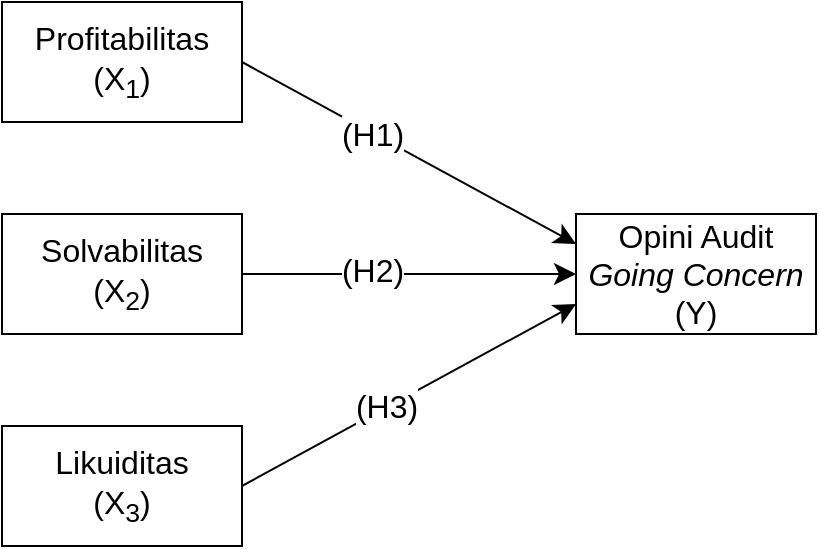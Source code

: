<mxfile version="23.0.2" type="device">
  <diagram name="Halaman-1" id="BpjzQ2-27JFWHpgeAj9F">
    <mxGraphModel dx="1250" dy="544" grid="0" gridSize="10" guides="1" tooltips="1" connect="1" arrows="1" fold="1" page="0" pageScale="1" pageWidth="827" pageHeight="1169" math="0" shadow="0">
      <root>
        <mxCell id="0" />
        <mxCell id="1" parent="0" />
        <mxCell id="ygcugPUU3w7RQK7vtoXz-5" style="edgeStyle=none;curved=1;rounded=0;orthogonalLoop=1;jettySize=auto;html=1;exitX=1;exitY=0.5;exitDx=0;exitDy=0;entryX=0;entryY=0.25;entryDx=0;entryDy=0;fontSize=12;startSize=8;endSize=8;" edge="1" parent="1" source="ygcugPUU3w7RQK7vtoXz-1" target="ygcugPUU3w7RQK7vtoXz-4">
          <mxGeometry relative="1" as="geometry" />
        </mxCell>
        <mxCell id="ygcugPUU3w7RQK7vtoXz-8" value="(H1)" style="edgeLabel;html=1;align=center;verticalAlign=middle;resizable=0;points=[];fontSize=16;" vertex="1" connectable="0" parent="ygcugPUU3w7RQK7vtoXz-5">
          <mxGeometry x="-0.224" relative="1" as="geometry">
            <mxPoint as="offset" />
          </mxGeometry>
        </mxCell>
        <mxCell id="ygcugPUU3w7RQK7vtoXz-1" value="Profitabilitas&lt;br&gt;(X&lt;font style=&quot;font-size: 16px;&quot;&gt;&lt;sub&gt;1&lt;/sub&gt;&lt;/font&gt;)" style="rounded=0;whiteSpace=wrap;html=1;fontSize=16;" vertex="1" parent="1">
          <mxGeometry x="-90" y="96" width="120" height="60" as="geometry" />
        </mxCell>
        <mxCell id="ygcugPUU3w7RQK7vtoXz-6" style="edgeStyle=none;curved=1;rounded=0;orthogonalLoop=1;jettySize=auto;html=1;exitX=1;exitY=0.5;exitDx=0;exitDy=0;entryX=0;entryY=0.5;entryDx=0;entryDy=0;fontSize=12;startSize=8;endSize=8;" edge="1" parent="1" source="ygcugPUU3w7RQK7vtoXz-2" target="ygcugPUU3w7RQK7vtoXz-4">
          <mxGeometry relative="1" as="geometry" />
        </mxCell>
        <mxCell id="ygcugPUU3w7RQK7vtoXz-9" value="(H2)" style="edgeLabel;html=1;align=center;verticalAlign=middle;resizable=0;points=[];fontSize=16;" vertex="1" connectable="0" parent="ygcugPUU3w7RQK7vtoXz-6">
          <mxGeometry x="-0.222" y="2" relative="1" as="geometry">
            <mxPoint as="offset" />
          </mxGeometry>
        </mxCell>
        <mxCell id="ygcugPUU3w7RQK7vtoXz-2" value="Solvabilitas&lt;br&gt;(X&lt;font style=&quot;font-size: 16px;&quot;&gt;&lt;sub&gt;2&lt;/sub&gt;&lt;/font&gt;)" style="rounded=0;whiteSpace=wrap;html=1;fontSize=16;" vertex="1" parent="1">
          <mxGeometry x="-90" y="202" width="120" height="60" as="geometry" />
        </mxCell>
        <mxCell id="ygcugPUU3w7RQK7vtoXz-7" style="edgeStyle=none;curved=1;rounded=0;orthogonalLoop=1;jettySize=auto;html=1;exitX=1;exitY=0.5;exitDx=0;exitDy=0;entryX=0;entryY=0.75;entryDx=0;entryDy=0;fontSize=12;startSize=8;endSize=8;" edge="1" parent="1" source="ygcugPUU3w7RQK7vtoXz-3" target="ygcugPUU3w7RQK7vtoXz-4">
          <mxGeometry relative="1" as="geometry" />
        </mxCell>
        <mxCell id="ygcugPUU3w7RQK7vtoXz-10" value="(H3)" style="edgeLabel;html=1;align=center;verticalAlign=middle;resizable=0;points=[];fontSize=16;" vertex="1" connectable="0" parent="ygcugPUU3w7RQK7vtoXz-7">
          <mxGeometry x="-0.134" y="1" relative="1" as="geometry">
            <mxPoint as="offset" />
          </mxGeometry>
        </mxCell>
        <mxCell id="ygcugPUU3w7RQK7vtoXz-3" value="Likuiditas&lt;br&gt;(X&lt;sub&gt;3&lt;/sub&gt;)" style="rounded=0;whiteSpace=wrap;html=1;fontSize=16;" vertex="1" parent="1">
          <mxGeometry x="-90" y="308" width="120" height="60" as="geometry" />
        </mxCell>
        <mxCell id="ygcugPUU3w7RQK7vtoXz-4" value="Opini Audit &lt;i&gt;Going Concern&lt;/i&gt;&lt;br&gt;(Y)" style="rounded=0;whiteSpace=wrap;html=1;fontSize=16;" vertex="1" parent="1">
          <mxGeometry x="197" y="202" width="120" height="60" as="geometry" />
        </mxCell>
      </root>
    </mxGraphModel>
  </diagram>
</mxfile>
